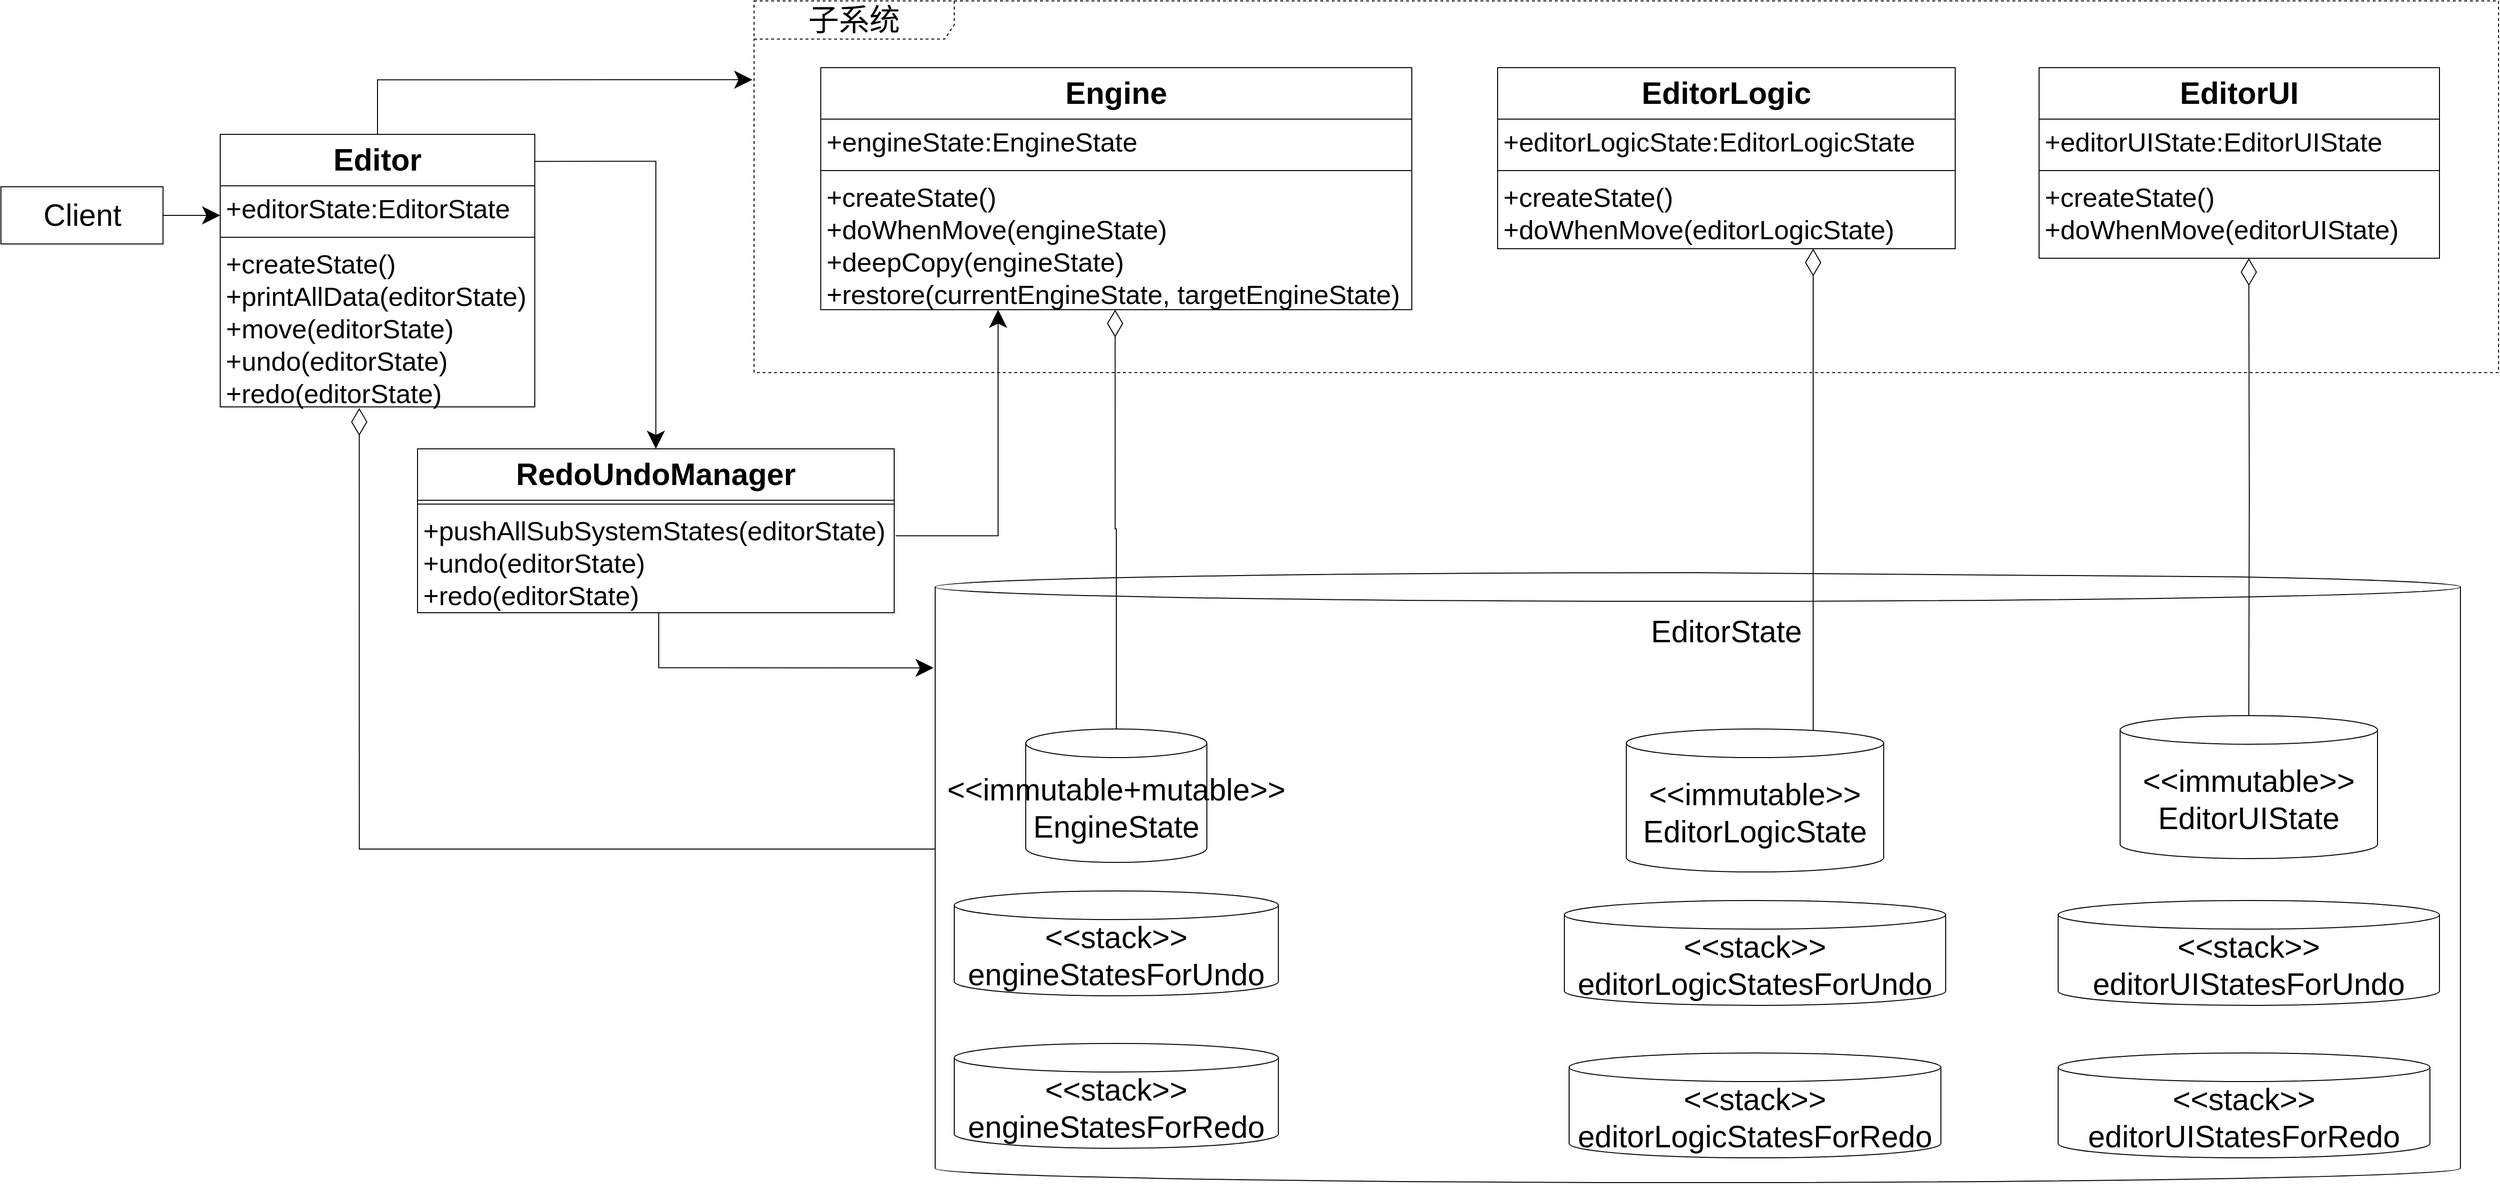 <mxfile version="14.6.13" type="device"><diagram id="s9eSqb_BOawW_9Xoeaz8" name="第 1 页"><mxGraphModel dx="3987" dy="2434" grid="1" gridSize="10" guides="1" tooltips="1" connect="1" arrows="1" fold="1" page="1" pageScale="1" pageWidth="827" pageHeight="1169" math="0" shadow="0"><root><mxCell id="0"/><mxCell id="1" parent="0"/><mxCell id="5r_FkXxxbvr4db9L5hwZ-36" value="&lt;font style=&quot;font-size: 32px&quot;&gt;子系统&lt;/font&gt;" style="shape=umlFrame;whiteSpace=wrap;html=1;width=210;height=40;fontSize=32;dashed=1;" parent="1" vertex="1"><mxGeometry x="500" y="330" width="1830" height="390" as="geometry"/></mxCell><mxCell id="5r_FkXxxbvr4db9L5hwZ-1" value="" style="shape=cylinder3;whiteSpace=wrap;html=1;boundedLbl=1;backgroundOutline=1;size=15;" parent="1" vertex="1"><mxGeometry x="690" y="930" width="1600" height="640" as="geometry"/></mxCell><mxCell id="5r_FkXxxbvr4db9L5hwZ-2" value="" style="edgeStyle=orthogonalEdgeStyle;rounded=0;orthogonalLoop=1;jettySize=auto;html=1;endSize=16;startSize=16;" parent="1" source="5r_FkXxxbvr4db9L5hwZ-3" edge="1"><mxGeometry relative="1" as="geometry"><mxPoint x="-60" y="555" as="targetPoint"/></mxGeometry></mxCell><mxCell id="5r_FkXxxbvr4db9L5hwZ-3" value="Client" style="html=1;fontSize=32;" parent="1" vertex="1"><mxGeometry x="-290" y="525.0" width="170" height="60" as="geometry"/></mxCell><mxCell id="5r_FkXxxbvr4db9L5hwZ-38" style="edgeStyle=orthogonalEdgeStyle;rounded=0;orthogonalLoop=1;jettySize=auto;html=1;startSize=16;endSize=16;exitX=1.003;exitY=0.266;exitDx=0;exitDy=0;exitPerimeter=0;" parent="1" source="5r_FkXxxbvr4db9L5hwZ-6" target="xaqa8H-5GemTuV_GCVVq-4" edge="1"><mxGeometry relative="1" as="geometry"><Array as="points"><mxPoint x="756" y="891"/></Array><mxPoint x="756" y="770" as="targetPoint"/></mxGeometry></mxCell><mxCell id="5r_FkXxxbvr4db9L5hwZ-39" style="edgeStyle=orthogonalEdgeStyle;rounded=0;orthogonalLoop=1;jettySize=auto;html=1;entryX=-0.001;entryY=0.156;entryDx=0;entryDy=0;entryPerimeter=0;startSize=16;endSize=16;" parent="1" source="5r_FkXxxbvr4db9L5hwZ-4" target="5r_FkXxxbvr4db9L5hwZ-1" edge="1"><mxGeometry relative="1" as="geometry"><Array as="points"><mxPoint x="400" y="1030"/></Array></mxGeometry></mxCell><mxCell id="5r_FkXxxbvr4db9L5hwZ-4" value="RedoUndoManager" style="swimlane;fontStyle=1;align=center;verticalAlign=top;childLayout=stackLayout;horizontal=1;startSize=54;horizontalStack=0;resizeParent=1;resizeParentMax=0;resizeLast=0;collapsible=1;marginBottom=0;fontSize=32;" parent="1" vertex="1"><mxGeometry x="147" y="800" width="500" height="172" as="geometry"/></mxCell><mxCell id="5r_FkXxxbvr4db9L5hwZ-5" value="" style="line;strokeWidth=1;fillColor=none;align=left;verticalAlign=middle;spacingTop=-1;spacingLeft=3;spacingRight=3;rotatable=0;labelPosition=right;points=[];portConstraint=eastwest;" parent="5r_FkXxxbvr4db9L5hwZ-4" vertex="1"><mxGeometry y="54" width="500" height="8" as="geometry"/></mxCell><mxCell id="5r_FkXxxbvr4db9L5hwZ-6" value="+pushAllSubSystemStates(editorState)&#10;+undo(editorState)&#10;+redo(editorState)" style="text;strokeColor=none;fillColor=none;align=left;verticalAlign=top;spacingLeft=4;spacingRight=4;overflow=hidden;rotatable=0;points=[[0,0.5],[1,0.5]];portConstraint=eastwest;fontSize=28;" parent="5r_FkXxxbvr4db9L5hwZ-4" vertex="1"><mxGeometry y="62" width="500" height="110" as="geometry"/></mxCell><mxCell id="5r_FkXxxbvr4db9L5hwZ-7" value="&lt;font style=&quot;font-size: 32px&quot;&gt;&amp;lt;&amp;lt;immutable+mutable&amp;gt;&amp;gt;&lt;br&gt;EngineState&lt;/font&gt;" style="shape=cylinder3;whiteSpace=wrap;html=1;boundedLbl=1;backgroundOutline=1;size=15;" parent="1" vertex="1"><mxGeometry x="785" y="1094" width="190" height="140" as="geometry"/></mxCell><mxCell id="5r_FkXxxbvr4db9L5hwZ-8" style="edgeStyle=orthogonalEdgeStyle;rounded=0;orthogonalLoop=1;jettySize=auto;html=1;startSize=26;endSize=26;startArrow=diamondThin;startFill=0;endArrow=none;endFill=0;exitX=0.442;exitY=1.007;exitDx=0;exitDy=0;exitPerimeter=0;" parent="1" source="xaqa8H-5GemTuV_GCVVq-17" edge="1"><mxGeometry relative="1" as="geometry"><mxPoint x="100" y="750" as="sourcePoint"/><mxPoint x="690" y="1220" as="targetPoint"/><Array as="points"><mxPoint x="86" y="1220"/><mxPoint x="690" y="1220"/></Array></mxGeometry></mxCell><mxCell id="5r_FkXxxbvr4db9L5hwZ-9" value="&lt;font style=&quot;font-size: 32px&quot;&gt;&amp;lt;&amp;lt;immutable&amp;gt;&amp;gt;&lt;br&gt;EditorLogicState&lt;/font&gt;" style="shape=cylinder3;whiteSpace=wrap;html=1;boundedLbl=1;backgroundOutline=1;size=15;" parent="1" vertex="1"><mxGeometry x="1415" y="1094" width="270" height="150" as="geometry"/></mxCell><mxCell id="5r_FkXxxbvr4db9L5hwZ-10" value="&lt;font style=&quot;font-size: 32px&quot;&gt;&amp;lt;&amp;lt;immutable&amp;gt;&amp;gt;&lt;br&gt;EditorUIState&lt;/font&gt;" style="shape=cylinder3;whiteSpace=wrap;html=1;boundedLbl=1;backgroundOutline=1;size=15;" parent="1" vertex="1"><mxGeometry x="1933" y="1080" width="270" height="150" as="geometry"/></mxCell><mxCell id="5r_FkXxxbvr4db9L5hwZ-30" style="edgeStyle=orthogonalEdgeStyle;rounded=0;orthogonalLoop=1;jettySize=auto;html=1;entryX=0.5;entryY=0;entryDx=0;entryDy=0;entryPerimeter=0;endSize=26;startSize=26;exitX=0.498;exitY=1;exitDx=0;exitDy=0;exitPerimeter=0;startArrow=diamondThin;startFill=0;endArrow=none;endFill=0;" parent="1" source="xaqa8H-5GemTuV_GCVVq-4" target="5r_FkXxxbvr4db9L5hwZ-7" edge="1"><mxGeometry relative="1" as="geometry"><mxPoint x="880" y="710" as="sourcePoint"/></mxGeometry></mxCell><mxCell id="5r_FkXxxbvr4db9L5hwZ-31" style="edgeStyle=orthogonalEdgeStyle;rounded=0;orthogonalLoop=1;jettySize=auto;html=1;startSize=26;endSize=26;entryX=0.726;entryY=0.007;entryDx=0;entryDy=0;entryPerimeter=0;startArrow=diamondThin;startFill=0;endArrow=none;endFill=0;" parent="1" source="xaqa8H-5GemTuV_GCVVq-8" target="5r_FkXxxbvr4db9L5hwZ-9" edge="1"><mxGeometry relative="1" as="geometry"><Array as="points"><mxPoint x="1611" y="870"/><mxPoint x="1611" y="870"/></Array><mxPoint x="1401" y="1080" as="targetPoint"/><mxPoint x="1396" y="680" as="sourcePoint"/></mxGeometry></mxCell><mxCell id="5r_FkXxxbvr4db9L5hwZ-32" style="edgeStyle=orthogonalEdgeStyle;rounded=0;orthogonalLoop=1;jettySize=auto;html=1;startSize=26;endSize=26;startArrow=diamondThin;startFill=0;endArrow=none;endFill=0;entryX=0.5;entryY=0;entryDx=0;entryDy=0;entryPerimeter=0;" parent="1" target="5r_FkXxxbvr4db9L5hwZ-10" edge="1"><mxGeometry relative="1" as="geometry"><Array as="points"/><mxPoint x="2068" y="600" as="sourcePoint"/><mxPoint x="1920" y="1074" as="targetPoint"/></mxGeometry></mxCell><mxCell id="5r_FkXxxbvr4db9L5hwZ-20" value="&lt;font style=&quot;font-size: 32px&quot;&gt;EditorState&lt;/font&gt;" style="text;html=1;strokeColor=none;fillColor=none;align=center;verticalAlign=middle;whiteSpace=wrap;rounded=0;" parent="1" vertex="1"><mxGeometry x="1500" y="972" width="40" height="40" as="geometry"/></mxCell><mxCell id="5r_FkXxxbvr4db9L5hwZ-21" value="&lt;span style=&quot;font-size: 32px ; text-align: left&quot;&gt;&amp;lt;&amp;lt;stack&amp;gt;&amp;gt;&lt;br&gt;engineStatesForUndo&lt;/span&gt;" style="shape=cylinder3;whiteSpace=wrap;html=1;boundedLbl=1;backgroundOutline=1;size=15;" parent="1" vertex="1"><mxGeometry x="710" y="1264" width="340" height="110" as="geometry"/></mxCell><mxCell id="5r_FkXxxbvr4db9L5hwZ-22" value="&lt;span style=&quot;font-size: 32px ; text-align: left&quot;&gt;&amp;lt;&amp;lt;stack&amp;gt;&amp;gt;&lt;br&gt;engineStatesForRedo&lt;/span&gt;" style="shape=cylinder3;whiteSpace=wrap;html=1;boundedLbl=1;backgroundOutline=1;size=15;" parent="1" vertex="1"><mxGeometry x="710" y="1424" width="340" height="110" as="geometry"/></mxCell><mxCell id="5r_FkXxxbvr4db9L5hwZ-23" value="&lt;span style=&quot;font-size: 32px ; text-align: left&quot;&gt;&amp;lt;&amp;lt;stack&amp;gt;&amp;gt;&lt;br&gt;editorLogicStatesForUndo&lt;/span&gt;" style="shape=cylinder3;whiteSpace=wrap;html=1;boundedLbl=1;backgroundOutline=1;size=15;" parent="1" vertex="1"><mxGeometry x="1350" y="1274" width="400" height="110" as="geometry"/></mxCell><mxCell id="5r_FkXxxbvr4db9L5hwZ-24" value="&lt;span style=&quot;font-size: 32px ; text-align: left&quot;&gt;&amp;lt;&amp;lt;stack&amp;gt;&amp;gt;&lt;br&gt;editorLogicStatesForRedo&lt;/span&gt;" style="shape=cylinder3;whiteSpace=wrap;html=1;boundedLbl=1;backgroundOutline=1;size=15;" parent="1" vertex="1"><mxGeometry x="1355" y="1434" width="390" height="110" as="geometry"/></mxCell><mxCell id="5r_FkXxxbvr4db9L5hwZ-25" value="&lt;span style=&quot;font-size: 32px ; text-align: left&quot;&gt;&amp;lt;&amp;lt;stack&amp;gt;&amp;gt;&lt;br&gt;editorUIStatesForUndo&lt;/span&gt;" style="shape=cylinder3;whiteSpace=wrap;html=1;boundedLbl=1;backgroundOutline=1;size=15;" parent="1" vertex="1"><mxGeometry x="1868" y="1274" width="400" height="110" as="geometry"/></mxCell><mxCell id="5r_FkXxxbvr4db9L5hwZ-26" value="&lt;span style=&quot;font-size: 32px ; text-align: left&quot;&gt;&amp;lt;&amp;lt;stack&amp;gt;&amp;gt;&lt;br&gt;editorUIStatesForRedo&lt;/span&gt;" style="shape=cylinder3;whiteSpace=wrap;html=1;boundedLbl=1;backgroundOutline=1;size=15;" parent="1" vertex="1"><mxGeometry x="1868" y="1434" width="390" height="110" as="geometry"/></mxCell><mxCell id="5r_FkXxxbvr4db9L5hwZ-37" style="edgeStyle=orthogonalEdgeStyle;rounded=0;orthogonalLoop=1;jettySize=auto;html=1;entryX=-0.001;entryY=0.212;entryDx=0;entryDy=0;entryPerimeter=0;startSize=16;endSize=16;exitX=0.5;exitY=0;exitDx=0;exitDy=0;" parent="1" source="xaqa8H-5GemTuV_GCVVq-14" target="5r_FkXxxbvr4db9L5hwZ-36" edge="1"><mxGeometry relative="1" as="geometry"><mxPoint x="200" y="518" as="sourcePoint"/></mxGeometry></mxCell><mxCell id="5r_FkXxxbvr4db9L5hwZ-40" style="edgeStyle=orthogonalEdgeStyle;rounded=0;orthogonalLoop=1;jettySize=auto;html=1;startSize=16;endSize=16;exitX=1;exitY=0.099;exitDx=0;exitDy=0;exitPerimeter=0;" parent="1" source="xaqa8H-5GemTuV_GCVVq-14" target="5r_FkXxxbvr4db9L5hwZ-4" edge="1"><mxGeometry relative="1" as="geometry"><mxPoint x="260" y="500" as="sourcePoint"/></mxGeometry></mxCell><mxCell id="xaqa8H-5GemTuV_GCVVq-1" value="Engine" style="swimlane;fontStyle=1;align=center;verticalAlign=top;childLayout=stackLayout;horizontal=1;startSize=54;horizontalStack=0;resizeParent=1;resizeParentMax=0;resizeLast=0;collapsible=1;marginBottom=0;fontSize=32;" parent="1" vertex="1"><mxGeometry x="570" y="400" width="620" height="254" as="geometry"/></mxCell><mxCell id="xaqa8H-5GemTuV_GCVVq-2" value="+engineState:EngineState" style="text;strokeColor=none;fillColor=none;align=left;verticalAlign=top;spacingLeft=4;spacingRight=4;overflow=hidden;rotatable=0;points=[[0,0.5],[1,0.5]];portConstraint=eastwest;fontSize=28;" parent="xaqa8H-5GemTuV_GCVVq-1" vertex="1"><mxGeometry y="54" width="620" height="50" as="geometry"/></mxCell><mxCell id="xaqa8H-5GemTuV_GCVVq-3" value="" style="line;strokeWidth=1;fillColor=none;align=left;verticalAlign=middle;spacingTop=-1;spacingLeft=3;spacingRight=3;rotatable=0;labelPosition=right;points=[];portConstraint=eastwest;" parent="xaqa8H-5GemTuV_GCVVq-1" vertex="1"><mxGeometry y="104" width="620" height="8" as="geometry"/></mxCell><mxCell id="xaqa8H-5GemTuV_GCVVq-4" value="+createState()&#10;+doWhenMove(engineState)&#10;+deepCopy(engineState)&#10;+restore(currentEngineState, targetEngineState)" style="text;strokeColor=none;fillColor=none;align=left;verticalAlign=top;spacingLeft=4;spacingRight=4;overflow=hidden;rotatable=0;points=[[0,0.5],[1,0.5]];portConstraint=eastwest;fontSize=28;" parent="xaqa8H-5GemTuV_GCVVq-1" vertex="1"><mxGeometry y="112" width="620" height="142" as="geometry"/></mxCell><mxCell id="xaqa8H-5GemTuV_GCVVq-5" value="EditorLogic" style="swimlane;fontStyle=1;align=center;verticalAlign=top;childLayout=stackLayout;horizontal=1;startSize=54;horizontalStack=0;resizeParent=1;resizeParentMax=0;resizeLast=0;collapsible=1;marginBottom=0;fontSize=32;" parent="1" vertex="1"><mxGeometry x="1280" y="400" width="480" height="190" as="geometry"/></mxCell><mxCell id="xaqa8H-5GemTuV_GCVVq-6" value="+editorLogicState:EditorLogicState" style="text;strokeColor=none;fillColor=none;align=left;verticalAlign=top;spacingLeft=4;spacingRight=4;overflow=hidden;rotatable=0;points=[[0,0.5],[1,0.5]];portConstraint=eastwest;fontSize=28;" parent="xaqa8H-5GemTuV_GCVVq-5" vertex="1"><mxGeometry y="54" width="480" height="50" as="geometry"/></mxCell><mxCell id="xaqa8H-5GemTuV_GCVVq-7" value="" style="line;strokeWidth=1;fillColor=none;align=left;verticalAlign=middle;spacingTop=-1;spacingLeft=3;spacingRight=3;rotatable=0;labelPosition=right;points=[];portConstraint=eastwest;" parent="xaqa8H-5GemTuV_GCVVq-5" vertex="1"><mxGeometry y="104" width="480" height="8" as="geometry"/></mxCell><mxCell id="xaqa8H-5GemTuV_GCVVq-8" value="+createState()&#10;+doWhenMove(editorLogicState)&#10;" style="text;strokeColor=none;fillColor=none;align=left;verticalAlign=top;spacingLeft=4;spacingRight=4;overflow=hidden;rotatable=0;points=[[0,0.5],[1,0.5]];portConstraint=eastwest;fontSize=28;" parent="xaqa8H-5GemTuV_GCVVq-5" vertex="1"><mxGeometry y="112" width="480" height="78" as="geometry"/></mxCell><mxCell id="xaqa8H-5GemTuV_GCVVq-9" value="EditorUI" style="swimlane;fontStyle=1;align=center;verticalAlign=top;childLayout=stackLayout;horizontal=1;startSize=54;horizontalStack=0;resizeParent=1;resizeParentMax=0;resizeLast=0;collapsible=1;marginBottom=0;fontSize=32;" parent="1" vertex="1"><mxGeometry x="1848" y="400" width="420" height="200" as="geometry"/></mxCell><mxCell id="xaqa8H-5GemTuV_GCVVq-10" value="+editorUIState:EditorUIState" style="text;strokeColor=none;fillColor=none;align=left;verticalAlign=top;spacingLeft=4;spacingRight=4;overflow=hidden;rotatable=0;points=[[0,0.5],[1,0.5]];portConstraint=eastwest;fontSize=28;" parent="xaqa8H-5GemTuV_GCVVq-9" vertex="1"><mxGeometry y="54" width="420" height="50" as="geometry"/></mxCell><mxCell id="xaqa8H-5GemTuV_GCVVq-11" value="" style="line;strokeWidth=1;fillColor=none;align=left;verticalAlign=middle;spacingTop=-1;spacingLeft=3;spacingRight=3;rotatable=0;labelPosition=right;points=[];portConstraint=eastwest;" parent="xaqa8H-5GemTuV_GCVVq-9" vertex="1"><mxGeometry y="104" width="420" height="8" as="geometry"/></mxCell><mxCell id="xaqa8H-5GemTuV_GCVVq-12" value="+createState()&#10;+doWhenMove(editorUIState)&#10;" style="text;strokeColor=none;fillColor=none;align=left;verticalAlign=top;spacingLeft=4;spacingRight=4;overflow=hidden;rotatable=0;points=[[0,0.5],[1,0.5]];portConstraint=eastwest;fontSize=28;" parent="xaqa8H-5GemTuV_GCVVq-9" vertex="1"><mxGeometry y="112" width="420" height="88" as="geometry"/></mxCell><mxCell id="xaqa8H-5GemTuV_GCVVq-14" value="Editor" style="swimlane;fontStyle=1;align=center;verticalAlign=top;childLayout=stackLayout;horizontal=1;startSize=54;horizontalStack=0;resizeParent=1;resizeParentMax=0;resizeLast=0;collapsible=1;marginBottom=0;fontSize=32;" parent="1" vertex="1"><mxGeometry x="-60" y="470" width="330" height="286" as="geometry"/></mxCell><mxCell id="xaqa8H-5GemTuV_GCVVq-15" value="+editorState:EditorState" style="text;strokeColor=none;fillColor=none;align=left;verticalAlign=top;spacingLeft=4;spacingRight=4;overflow=hidden;rotatable=0;points=[[0,0.5],[1,0.5]];portConstraint=eastwest;fontSize=28;" parent="xaqa8H-5GemTuV_GCVVq-14" vertex="1"><mxGeometry y="54" width="330" height="50" as="geometry"/></mxCell><mxCell id="xaqa8H-5GemTuV_GCVVq-16" value="" style="line;strokeWidth=1;fillColor=none;align=left;verticalAlign=middle;spacingTop=-1;spacingLeft=3;spacingRight=3;rotatable=0;labelPosition=right;points=[];portConstraint=eastwest;" parent="xaqa8H-5GemTuV_GCVVq-14" vertex="1"><mxGeometry y="104" width="330" height="8" as="geometry"/></mxCell><mxCell id="xaqa8H-5GemTuV_GCVVq-17" value="+createState()&#10;+printAllData(editorState)&#10;+move(editorState)&#10;+undo(editorState)&#10;+redo(editorState)" style="text;strokeColor=none;fillColor=none;align=left;verticalAlign=top;spacingLeft=4;spacingRight=4;overflow=hidden;rotatable=0;points=[[0,0.5],[1,0.5]];portConstraint=eastwest;fontSize=28;" parent="xaqa8H-5GemTuV_GCVVq-14" vertex="1"><mxGeometry y="112" width="330" height="174" as="geometry"/></mxCell></root></mxGraphModel></diagram></mxfile>